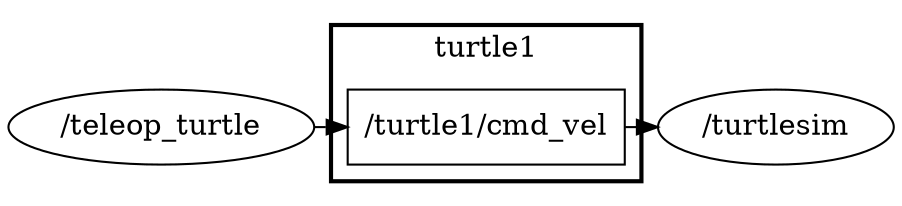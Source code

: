 digraph graphname {
	graph [bb="0,0,344.38,91",
		compound=True,
		rank=same,
		rankdir=LR,
		ranksep=0.2
	];
	node [label="\N"];
	subgraph cluster_turtle1 {
		graph [bb="123.69,8,246.69,83",
			compound=True,
			label=turtle1,
			lheight=0.21,
			lp="185.19,71.5",
			lwidth=0.50,
			rank=same,
			rankdir=LR,
			ranksep=0.2,
			style=bold
		];
		t___turtle1__cmd_vel		 [URL=topic_3A__turtle1__cmd_vel,
			height=0.5,
			label="/turtle1/cmd_vel",
			pos="185.19,34",
			shape=box,
			tooltip="topic:/turtle1/cmd_vel",
			width=1.4861];
	}
	n___turtlesim	 [URL=__turtlesim,
		height=0.5,
		label="/turtlesim",
		pos="299.54,34",
		shape=ellipse,
		tooltip="/turtlesim",
		width=1.2457];
	t___turtle1__cmd_vel -> n___turtlesim	 [penwidth=1,
		pos="e,254.45,34 238.74,34 240.55,34 242.36,34 244.17,34"];
	n___teleop_turtle	 [URL=__teleop_turtle,
		height=0.5,
		label="/teleop_turtle",
		pos="57.845,34",
		shape=ellipse,
		tooltip="/teleop_turtle",
		width=1.6068];
	n___teleop_turtle -> t___turtle1__cmd_vel	 [penwidth=1,
		pos="e,131.52,34 116.02,34 117.79,34 119.57,34 121.35,34"];
}
